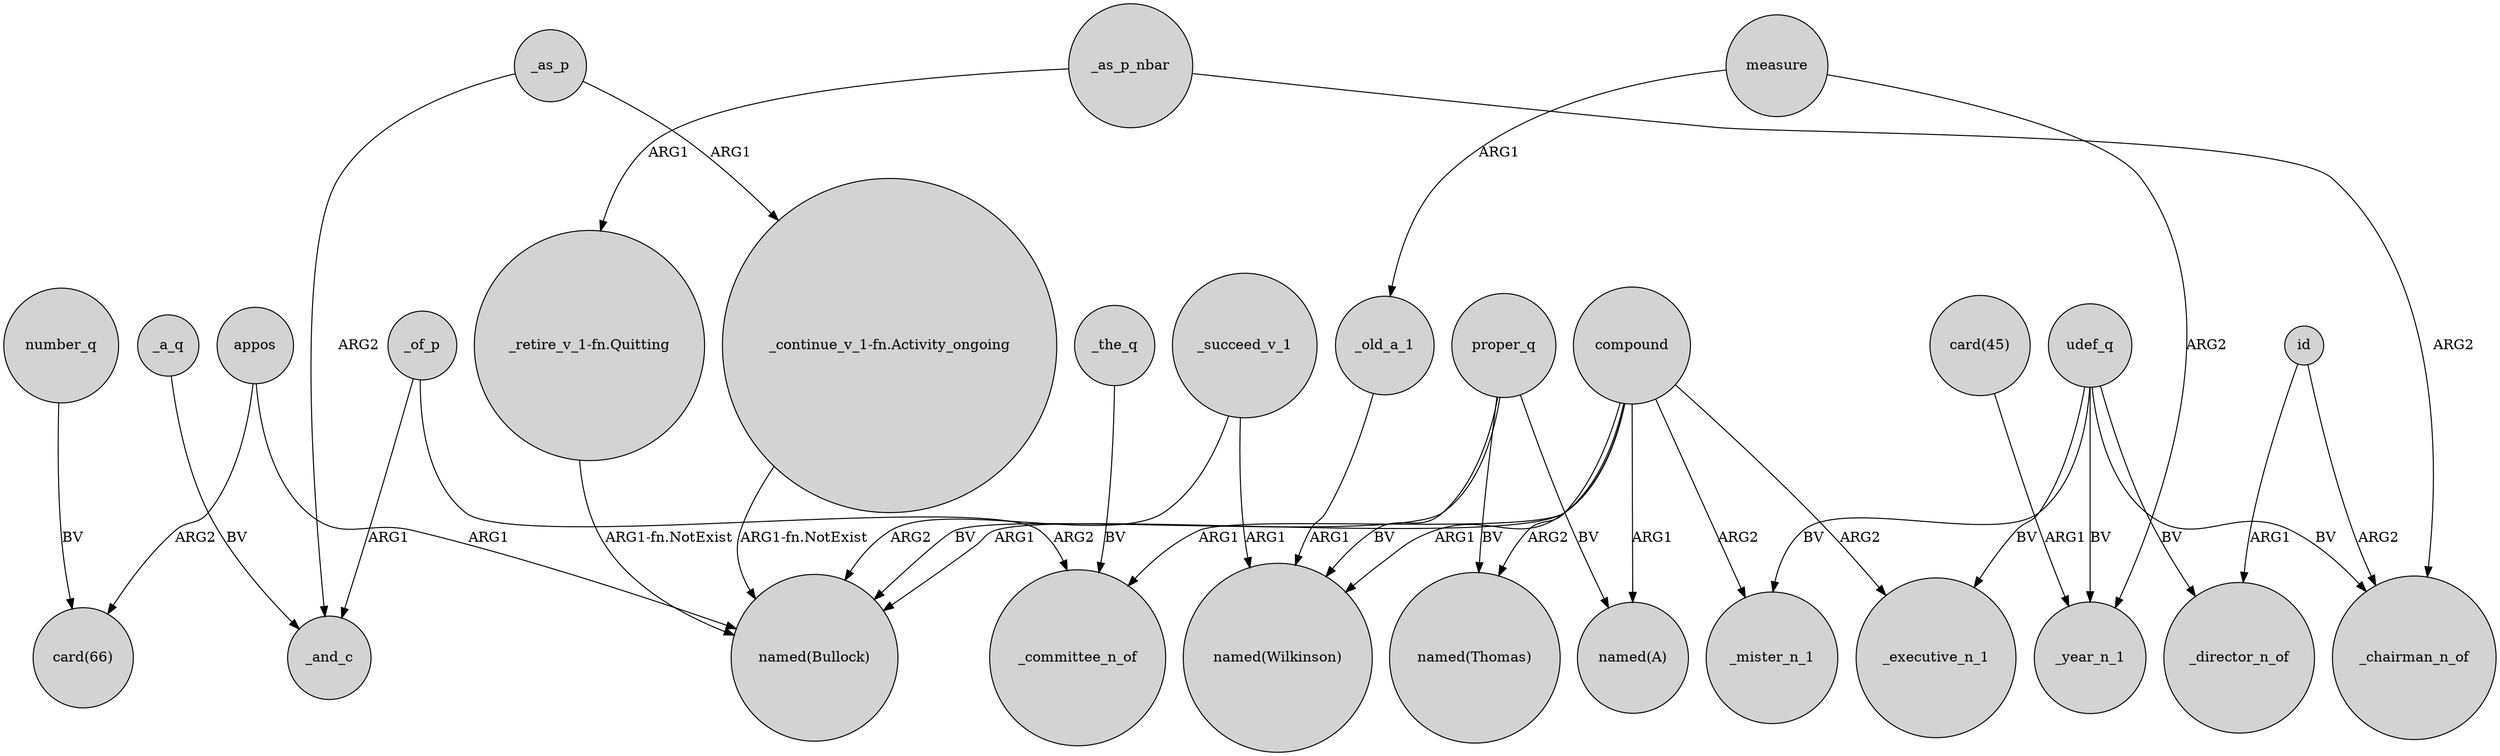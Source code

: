 digraph {
	node [shape=circle style=filled]
	_as_p_nbar -> "_retire_v_1-fn.Quitting" [label=ARG1]
	"_continue_v_1-fn.Activity_ongoing" -> "named(Bullock)" [label="ARG1-fn.NotExist"]
	measure -> _year_n_1 [label=ARG2]
	udef_q -> _executive_n_1 [label=BV]
	appos -> "named(Bullock)" [label=ARG1]
	compound -> _mister_n_1 [label=ARG2]
	_old_a_1 -> "named(Wilkinson)" [label=ARG1]
	compound -> "named(Wilkinson)" [label=ARG1]
	number_q -> "card(66)" [label=BV]
	udef_q -> _mister_n_1 [label=BV]
	proper_q -> "named(Bullock)" [label=BV]
	_the_q -> _committee_n_of [label=BV]
	compound -> "named(A)" [label=ARG1]
	appos -> "card(66)" [label=ARG2]
	_as_p_nbar -> _chairman_n_of [label=ARG2]
	udef_q -> _chairman_n_of [label=BV]
	"card(45)" -> _year_n_1 [label=ARG1]
	measure -> _old_a_1 [label=ARG1]
	proper_q -> "named(Thomas)" [label=BV]
	_a_q -> _and_c [label=BV]
	_succeed_v_1 -> "named(Wilkinson)" [label=ARG1]
	_of_p -> _and_c [label=ARG1]
	id -> _director_n_of [label=ARG1]
	_as_p -> _and_c [label=ARG2]
	"_retire_v_1-fn.Quitting" -> "named(Bullock)" [label="ARG1-fn.NotExist"]
	_as_p -> "_continue_v_1-fn.Activity_ongoing" [label=ARG1]
	id -> _chairman_n_of [label=ARG2]
	compound -> "named(Bullock)" [label=ARG1]
	udef_q -> _year_n_1 [label=BV]
	compound -> _committee_n_of [label=ARG1]
	proper_q -> "named(Wilkinson)" [label=BV]
	compound -> _executive_n_1 [label=ARG2]
	_of_p -> _committee_n_of [label=ARG2]
	compound -> "named(Thomas)" [label=ARG2]
	udef_q -> _director_n_of [label=BV]
	_succeed_v_1 -> "named(Bullock)" [label=ARG2]
	proper_q -> "named(A)" [label=BV]
}
